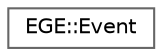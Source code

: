 digraph "Graphical Class Hierarchy"
{
 // LATEX_PDF_SIZE
  bgcolor="transparent";
  edge [fontname=Helvetica,fontsize=10,labelfontname=Helvetica,labelfontsize=10];
  node [fontname=Helvetica,fontsize=10,shape=box,height=0.2,width=0.4];
  rankdir="LR";
  Node0 [id="Node000000",label="EGE::Event",height=0.2,width=0.4,color="grey40", fillcolor="white", style="filled",URL="$classEGE_1_1Event.html",tooltip="Represents an event in the game engine."];
}
